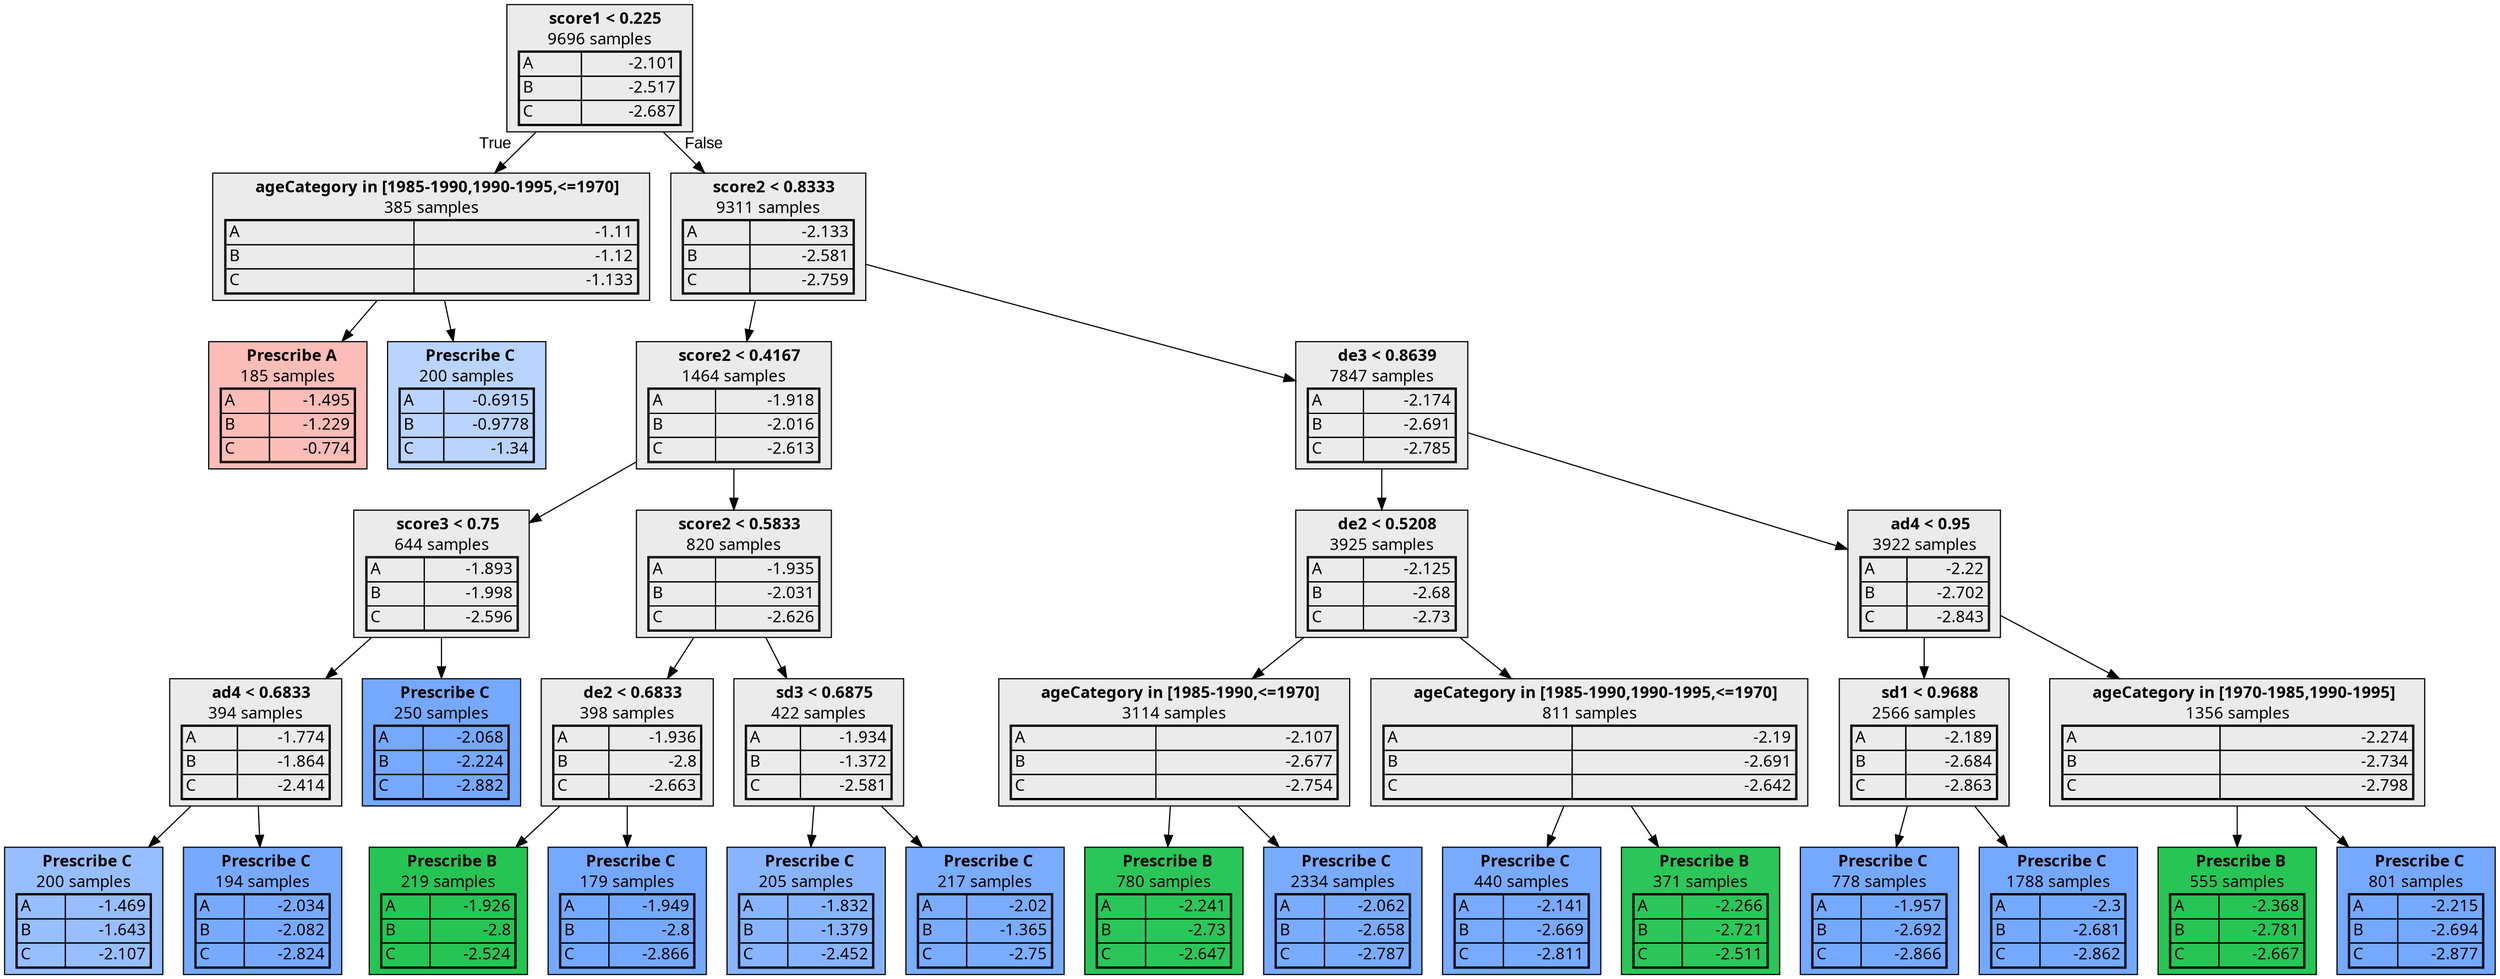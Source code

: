 digraph {
    1 [label=<  <TABLE BORDER="0" CELLPADDING="0">
      <TR>
    <TD>
      <B> score1 &lt; 0.225</B>
    </TD>
  </TR>

    <TR>
      <TD>9696 samples</TD>
    </TR>
    <TR>
  <TD>
    <TABLE CELLSPACING="0">
      
        <TR >
    <TD ALIGN="LEFT">A</TD>
    <TD ALIGN="RIGHT">-2.101</TD>
  </TR>
  <TR >
    <TD ALIGN="LEFT">B</TD>
    <TD ALIGN="RIGHT">-2.517</TD>
  </TR>
  <TR class="highlighted">
    <TD ALIGN="LEFT">C</TD>
    <TD ALIGN="RIGHT">-2.687</TD>
  </TR>

    </TABLE>
  </TD>
</TR>

  </TABLE>
>,fillcolor="#EBEBEB",shape=box,fontname="bold arial",style="filled"];
    1 -> 2 [labeldistance=2.5, labelangle=45, headlabel="True",fontname="arial"];
    1 -> 5 [labeldistance=2.5, labelangle=-45, headlabel="False",fontname="arial"];
    2 [label=<  <TABLE BORDER="0" CELLPADDING="0">
      <TR>
    <TD>
      <B> ageCategory in [1985-1990,1990-1995,&lt;=1970]</B>
    </TD>
  </TR>

    <TR>
      <TD>385 samples</TD>
    </TR>
    <TR>
  <TD>
    <TABLE CELLSPACING="0">
      
        <TR >
    <TD ALIGN="LEFT">A</TD>
    <TD ALIGN="RIGHT">-1.11</TD>
  </TR>
  <TR >
    <TD ALIGN="LEFT">B</TD>
    <TD ALIGN="RIGHT">-1.12</TD>
  </TR>
  <TR class="highlighted">
    <TD ALIGN="LEFT">C</TD>
    <TD ALIGN="RIGHT">-1.133</TD>
  </TR>

    </TABLE>
  </TD>
</TR>

  </TABLE>
>,fillcolor="#EBEBEB",shape=box,fontname="bold arial",style="filled"];
    2 -> 3;
    2 -> 4;
    3 [label=<  <TABLE BORDER="0" CELLPADDING="0">
      <TR>
    <TD>
      <B>Prescribe A</B>
    </TD>
  </TR>

    <TR>
      <TD>185 samples</TD>
    </TR>
    <TR>
  <TD>
    <TABLE CELLSPACING="0">
      
        <TR class="highlighted">
    <TD ALIGN="LEFT">A</TD>
    <TD ALIGN="RIGHT">-1.495</TD>
  </TR>
  <TR >
    <TD ALIGN="LEFT">B</TD>
    <TD ALIGN="RIGHT">-1.229</TD>
  </TR>
  <TR >
    <TD ALIGN="LEFT">C</TD>
    <TD ALIGN="RIGHT">-0.774</TD>
  </TR>

    </TABLE>
  </TD>
</TR>

  </TABLE>
>,fillcolor="#F8766D7a",shape=box,fontname="bold arial",style="filled",color=black];
    4 [label=<  <TABLE BORDER="0" CELLPADDING="0">
      <TR>
    <TD>
      <B>Prescribe C</B>
    </TD>
  </TR>

    <TR>
      <TD>200 samples</TD>
    </TR>
    <TR>
  <TD>
    <TABLE CELLSPACING="0">
      
        <TR >
    <TD ALIGN="LEFT">A</TD>
    <TD ALIGN="RIGHT">-0.6915</TD>
  </TR>
  <TR >
    <TD ALIGN="LEFT">B</TD>
    <TD ALIGN="RIGHT">-0.9778</TD>
  </TR>
  <TR class="highlighted">
    <TD ALIGN="LEFT">C</TD>
    <TD ALIGN="RIGHT">-1.34</TD>
  </TR>

    </TABLE>
  </TD>
</TR>

  </TABLE>
>,fillcolor="#619CFF6f",shape=box,fontname="bold arial",style="filled",color=black];
    5 [label=<  <TABLE BORDER="0" CELLPADDING="0">
      <TR>
    <TD>
      <B> score2 &lt; 0.8333</B>
    </TD>
  </TR>

    <TR>
      <TD>9311 samples</TD>
    </TR>
    <TR>
  <TD>
    <TABLE CELLSPACING="0">
      
        <TR >
    <TD ALIGN="LEFT">A</TD>
    <TD ALIGN="RIGHT">-2.133</TD>
  </TR>
  <TR >
    <TD ALIGN="LEFT">B</TD>
    <TD ALIGN="RIGHT">-2.581</TD>
  </TR>
  <TR class="highlighted">
    <TD ALIGN="LEFT">C</TD>
    <TD ALIGN="RIGHT">-2.759</TD>
  </TR>

    </TABLE>
  </TD>
</TR>

  </TABLE>
>,fillcolor="#EBEBEB",shape=box,fontname="bold arial",style="filled"];
    5 -> 6;
    5 -> 19;
    6 [label=<  <TABLE BORDER="0" CELLPADDING="0">
      <TR>
    <TD>
      <B> score2 &lt; 0.4167</B>
    </TD>
  </TR>

    <TR>
      <TD>1464 samples</TD>
    </TR>
    <TR>
  <TD>
    <TABLE CELLSPACING="0">
      
        <TR >
    <TD ALIGN="LEFT">A</TD>
    <TD ALIGN="RIGHT">-1.918</TD>
  </TR>
  <TR >
    <TD ALIGN="LEFT">B</TD>
    <TD ALIGN="RIGHT">-2.016</TD>
  </TR>
  <TR class="highlighted">
    <TD ALIGN="LEFT">C</TD>
    <TD ALIGN="RIGHT">-2.613</TD>
  </TR>

    </TABLE>
  </TD>
</TR>

  </TABLE>
>,fillcolor="#EBEBEB",shape=box,fontname="bold arial",style="filled"];
    6 -> 7;
    6 -> 12;
    7 [label=<  <TABLE BORDER="0" CELLPADDING="0">
      <TR>
    <TD>
      <B> score3 &lt; 0.75</B>
    </TD>
  </TR>

    <TR>
      <TD>644 samples</TD>
    </TR>
    <TR>
  <TD>
    <TABLE CELLSPACING="0">
      
        <TR >
    <TD ALIGN="LEFT">A</TD>
    <TD ALIGN="RIGHT">-1.893</TD>
  </TR>
  <TR >
    <TD ALIGN="LEFT">B</TD>
    <TD ALIGN="RIGHT">-1.998</TD>
  </TR>
  <TR class="highlighted">
    <TD ALIGN="LEFT">C</TD>
    <TD ALIGN="RIGHT">-2.596</TD>
  </TR>

    </TABLE>
  </TD>
</TR>

  </TABLE>
>,fillcolor="#EBEBEB",shape=box,fontname="bold arial",style="filled"];
    7 -> 8;
    7 -> 11;
    8 [label=<  <TABLE BORDER="0" CELLPADDING="0">
      <TR>
    <TD>
      <B> ad4 &lt; 0.6833</B>
    </TD>
  </TR>

    <TR>
      <TD>394 samples</TD>
    </TR>
    <TR>
  <TD>
    <TABLE CELLSPACING="0">
      
        <TR >
    <TD ALIGN="LEFT">A</TD>
    <TD ALIGN="RIGHT">-1.774</TD>
  </TR>
  <TR >
    <TD ALIGN="LEFT">B</TD>
    <TD ALIGN="RIGHT">-1.864</TD>
  </TR>
  <TR class="highlighted">
    <TD ALIGN="LEFT">C</TD>
    <TD ALIGN="RIGHT">-2.414</TD>
  </TR>

    </TABLE>
  </TD>
</TR>

  </TABLE>
>,fillcolor="#EBEBEB",shape=box,fontname="bold arial",style="filled"];
    8 -> 9;
    8 -> 10;
    9 [label=<  <TABLE BORDER="0" CELLPADDING="0">
      <TR>
    <TD>
      <B>Prescribe C</B>
    </TD>
  </TR>

    <TR>
      <TD>200 samples</TD>
    </TR>
    <TR>
  <TD>
    <TABLE CELLSPACING="0">
      
        <TR >
    <TD ALIGN="LEFT">A</TD>
    <TD ALIGN="RIGHT">-1.469</TD>
  </TR>
  <TR >
    <TD ALIGN="LEFT">B</TD>
    <TD ALIGN="RIGHT">-1.643</TD>
  </TR>
  <TR class="highlighted">
    <TD ALIGN="LEFT">C</TD>
    <TD ALIGN="RIGHT">-2.107</TD>
  </TR>

    </TABLE>
  </TD>
</TR>

  </TABLE>
>,fillcolor="#619CFFa7",shape=box,fontname="bold arial",style="filled",color=black];
    10 [label=<  <TABLE BORDER="0" CELLPADDING="0">
      <TR>
    <TD>
      <B>Prescribe C</B>
    </TD>
  </TR>

    <TR>
      <TD>194 samples</TD>
    </TR>
    <TR>
  <TD>
    <TABLE CELLSPACING="0">
      
        <TR >
    <TD ALIGN="LEFT">A</TD>
    <TD ALIGN="RIGHT">-2.034</TD>
  </TR>
  <TR >
    <TD ALIGN="LEFT">B</TD>
    <TD ALIGN="RIGHT">-2.082</TD>
  </TR>
  <TR class="highlighted">
    <TD ALIGN="LEFT">C</TD>
    <TD ALIGN="RIGHT">-2.824</TD>
  </TR>

    </TABLE>
  </TD>
</TR>

  </TABLE>
>,fillcolor="#619CFFdb",shape=box,fontname="bold arial",style="filled",color=black];
    11 [label=<  <TABLE BORDER="0" CELLPADDING="0">
      <TR>
    <TD>
      <B>Prescribe C</B>
    </TD>
  </TR>

    <TR>
      <TD>250 samples</TD>
    </TR>
    <TR>
  <TD>
    <TABLE CELLSPACING="0">
      
        <TR >
    <TD ALIGN="LEFT">A</TD>
    <TD ALIGN="RIGHT">-2.068</TD>
  </TR>
  <TR >
    <TD ALIGN="LEFT">B</TD>
    <TD ALIGN="RIGHT">-2.224</TD>
  </TR>
  <TR class="highlighted">
    <TD ALIGN="LEFT">C</TD>
    <TD ALIGN="RIGHT">-2.882</TD>
  </TR>

    </TABLE>
  </TD>
</TR>

  </TABLE>
>,fillcolor="#619CFFdf",shape=box,fontname="bold arial",style="filled",color=black];
    12 [label=<  <TABLE BORDER="0" CELLPADDING="0">
      <TR>
    <TD>
      <B> score2 &lt; 0.5833</B>
    </TD>
  </TR>

    <TR>
      <TD>820 samples</TD>
    </TR>
    <TR>
  <TD>
    <TABLE CELLSPACING="0">
      
        <TR >
    <TD ALIGN="LEFT">A</TD>
    <TD ALIGN="RIGHT">-1.935</TD>
  </TR>
  <TR >
    <TD ALIGN="LEFT">B</TD>
    <TD ALIGN="RIGHT">-2.031</TD>
  </TR>
  <TR class="highlighted">
    <TD ALIGN="LEFT">C</TD>
    <TD ALIGN="RIGHT">-2.626</TD>
  </TR>

    </TABLE>
  </TD>
</TR>

  </TABLE>
>,fillcolor="#EBEBEB",shape=box,fontname="bold arial",style="filled"];
    12 -> 13;
    12 -> 16;
    13 [label=<  <TABLE BORDER="0" CELLPADDING="0">
      <TR>
    <TD>
      <B> de2 &lt; 0.6833</B>
    </TD>
  </TR>

    <TR>
      <TD>398 samples</TD>
    </TR>
    <TR>
  <TD>
    <TABLE CELLSPACING="0">
      
        <TR >
    <TD ALIGN="LEFT">A</TD>
    <TD ALIGN="RIGHT">-1.936</TD>
  </TR>
  <TR class="highlighted">
    <TD ALIGN="LEFT">B</TD>
    <TD ALIGN="RIGHT">-2.8</TD>
  </TR>
  <TR >
    <TD ALIGN="LEFT">C</TD>
    <TD ALIGN="RIGHT">-2.663</TD>
  </TR>

    </TABLE>
  </TD>
</TR>

  </TABLE>
>,fillcolor="#EBEBEB",shape=box,fontname="bold arial",style="filled"];
    13 -> 14;
    13 -> 15;
    14 [label=<  <TABLE BORDER="0" CELLPADDING="0">
      <TR>
    <TD>
      <B>Prescribe B</B>
    </TD>
  </TR>

    <TR>
      <TD>219 samples</TD>
    </TR>
    <TR>
  <TD>
    <TABLE CELLSPACING="0">
      
        <TR >
    <TD ALIGN="LEFT">A</TD>
    <TD ALIGN="RIGHT">-1.926</TD>
  </TR>
  <TR class="highlighted">
    <TD ALIGN="LEFT">B</TD>
    <TD ALIGN="RIGHT">-2.8</TD>
  </TR>
  <TR >
    <TD ALIGN="LEFT">C</TD>
    <TD ALIGN="RIGHT">-2.524</TD>
  </TR>

    </TABLE>
  </TD>
</TR>

  </TABLE>
>,fillcolor="#00BA38d9",shape=box,fontname="bold arial",style="filled",color=black];
    15 [label=<  <TABLE BORDER="0" CELLPADDING="0">
      <TR>
    <TD>
      <B>Prescribe C</B>
    </TD>
  </TR>

    <TR>
      <TD>179 samples</TD>
    </TR>
    <TR>
  <TD>
    <TABLE CELLSPACING="0">
      
        <TR >
    <TD ALIGN="LEFT">A</TD>
    <TD ALIGN="RIGHT">-1.949</TD>
  </TR>
  <TR >
    <TD ALIGN="LEFT">B</TD>
    <TD ALIGN="RIGHT">-2.8</TD>
  </TR>
  <TR class="highlighted">
    <TD ALIGN="LEFT">C</TD>
    <TD ALIGN="RIGHT">-2.866</TD>
  </TR>

    </TABLE>
  </TD>
</TR>

  </TABLE>
>,fillcolor="#619CFFde",shape=box,fontname="bold arial",style="filled",color=black];
    16 [label=<  <TABLE BORDER="0" CELLPADDING="0">
      <TR>
    <TD>
      <B> sd3 &lt; 0.6875</B>
    </TD>
  </TR>

    <TR>
      <TD>422 samples</TD>
    </TR>
    <TR>
  <TD>
    <TABLE CELLSPACING="0">
      
        <TR >
    <TD ALIGN="LEFT">A</TD>
    <TD ALIGN="RIGHT">-1.934</TD>
  </TR>
  <TR >
    <TD ALIGN="LEFT">B</TD>
    <TD ALIGN="RIGHT">-1.372</TD>
  </TR>
  <TR class="highlighted">
    <TD ALIGN="LEFT">C</TD>
    <TD ALIGN="RIGHT">-2.581</TD>
  </TR>

    </TABLE>
  </TD>
</TR>

  </TABLE>
>,fillcolor="#EBEBEB",shape=box,fontname="bold arial",style="filled"];
    16 -> 17;
    16 -> 18;
    17 [label=<  <TABLE BORDER="0" CELLPADDING="0">
      <TR>
    <TD>
      <B>Prescribe C</B>
    </TD>
  </TR>

    <TR>
      <TD>205 samples</TD>
    </TR>
    <TR>
  <TD>
    <TABLE CELLSPACING="0">
      
        <TR >
    <TD ALIGN="LEFT">A</TD>
    <TD ALIGN="RIGHT">-1.832</TD>
  </TR>
  <TR >
    <TD ALIGN="LEFT">B</TD>
    <TD ALIGN="RIGHT">-1.379</TD>
  </TR>
  <TR class="highlighted">
    <TD ALIGN="LEFT">C</TD>
    <TD ALIGN="RIGHT">-2.452</TD>
  </TR>

    </TABLE>
  </TD>
</TR>

  </TABLE>
>,fillcolor="#619CFFc0",shape=box,fontname="bold arial",style="filled",color=black];
    18 [label=<  <TABLE BORDER="0" CELLPADDING="0">
      <TR>
    <TD>
      <B>Prescribe C</B>
    </TD>
  </TR>

    <TR>
      <TD>217 samples</TD>
    </TR>
    <TR>
  <TD>
    <TABLE CELLSPACING="0">
      
        <TR >
    <TD ALIGN="LEFT">A</TD>
    <TD ALIGN="RIGHT">-2.02</TD>
  </TR>
  <TR >
    <TD ALIGN="LEFT">B</TD>
    <TD ALIGN="RIGHT">-1.365</TD>
  </TR>
  <TR class="highlighted">
    <TD ALIGN="LEFT">C</TD>
    <TD ALIGN="RIGHT">-2.75</TD>
  </TR>

    </TABLE>
  </TD>
</TR>

  </TABLE>
>,fillcolor="#619CFFd6",shape=box,fontname="bold arial",style="filled",color=black];
    19 [label=<  <TABLE BORDER="0" CELLPADDING="0">
      <TR>
    <TD>
      <B> de3 &lt; 0.8639</B>
    </TD>
  </TR>

    <TR>
      <TD>7847 samples</TD>
    </TR>
    <TR>
  <TD>
    <TABLE CELLSPACING="0">
      
        <TR >
    <TD ALIGN="LEFT">A</TD>
    <TD ALIGN="RIGHT">-2.174</TD>
  </TR>
  <TR >
    <TD ALIGN="LEFT">B</TD>
    <TD ALIGN="RIGHT">-2.691</TD>
  </TR>
  <TR class="highlighted">
    <TD ALIGN="LEFT">C</TD>
    <TD ALIGN="RIGHT">-2.785</TD>
  </TR>

    </TABLE>
  </TD>
</TR>

  </TABLE>
>,fillcolor="#EBEBEB",shape=box,fontname="bold arial",style="filled"];
    19 -> 20;
    19 -> 27;
    20 [label=<  <TABLE BORDER="0" CELLPADDING="0">
      <TR>
    <TD>
      <B> de2 &lt; 0.5208</B>
    </TD>
  </TR>

    <TR>
      <TD>3925 samples</TD>
    </TR>
    <TR>
  <TD>
    <TABLE CELLSPACING="0">
      
        <TR >
    <TD ALIGN="LEFT">A</TD>
    <TD ALIGN="RIGHT">-2.125</TD>
  </TR>
  <TR >
    <TD ALIGN="LEFT">B</TD>
    <TD ALIGN="RIGHT">-2.68</TD>
  </TR>
  <TR class="highlighted">
    <TD ALIGN="LEFT">C</TD>
    <TD ALIGN="RIGHT">-2.73</TD>
  </TR>

    </TABLE>
  </TD>
</TR>

  </TABLE>
>,fillcolor="#EBEBEB",shape=box,fontname="bold arial",style="filled"];
    20 -> 21;
    20 -> 24;
    21 [label=<  <TABLE BORDER="0" CELLPADDING="0">
      <TR>
    <TD>
      <B> ageCategory in [1985-1990,&lt;=1970]</B>
    </TD>
  </TR>

    <TR>
      <TD>3114 samples</TD>
    </TR>
    <TR>
  <TD>
    <TABLE CELLSPACING="0">
      
        <TR >
    <TD ALIGN="LEFT">A</TD>
    <TD ALIGN="RIGHT">-2.107</TD>
  </TR>
  <TR >
    <TD ALIGN="LEFT">B</TD>
    <TD ALIGN="RIGHT">-2.677</TD>
  </TR>
  <TR class="highlighted">
    <TD ALIGN="LEFT">C</TD>
    <TD ALIGN="RIGHT">-2.754</TD>
  </TR>

    </TABLE>
  </TD>
</TR>

  </TABLE>
>,fillcolor="#EBEBEB",shape=box,fontname="bold arial",style="filled"];
    21 -> 22;
    21 -> 23;
    22 [label=<  <TABLE BORDER="0" CELLPADDING="0">
      <TR>
    <TD>
      <B>Prescribe B</B>
    </TD>
  </TR>

    <TR>
      <TD>780 samples</TD>
    </TR>
    <TR>
  <TD>
    <TABLE CELLSPACING="0">
      
        <TR >
    <TD ALIGN="LEFT">A</TD>
    <TD ALIGN="RIGHT">-2.241</TD>
  </TR>
  <TR class="highlighted">
    <TD ALIGN="LEFT">B</TD>
    <TD ALIGN="RIGHT">-2.73</TD>
  </TR>
  <TR >
    <TD ALIGN="LEFT">C</TD>
    <TD ALIGN="RIGHT">-2.647</TD>
  </TR>

    </TABLE>
  </TD>
</TR>

  </TABLE>
>,fillcolor="#00BA38d4",shape=box,fontname="bold arial",style="filled",color=black];
    23 [label=<  <TABLE BORDER="0" CELLPADDING="0">
      <TR>
    <TD>
      <B>Prescribe C</B>
    </TD>
  </TR>

    <TR>
      <TD>2334 samples</TD>
    </TR>
    <TR>
  <TD>
    <TABLE CELLSPACING="0">
      
        <TR >
    <TD ALIGN="LEFT">A</TD>
    <TD ALIGN="RIGHT">-2.062</TD>
  </TR>
  <TR >
    <TD ALIGN="LEFT">B</TD>
    <TD ALIGN="RIGHT">-2.658</TD>
  </TR>
  <TR class="highlighted">
    <TD ALIGN="LEFT">C</TD>
    <TD ALIGN="RIGHT">-2.787</TD>
  </TR>

    </TABLE>
  </TD>
</TR>

  </TABLE>
>,fillcolor="#619CFFd8",shape=box,fontname="bold arial",style="filled",color=black];
    24 [label=<  <TABLE BORDER="0" CELLPADDING="0">
      <TR>
    <TD>
      <B> ageCategory in [1985-1990,1990-1995,&lt;=1970]</B>
    </TD>
  </TR>

    <TR>
      <TD>811 samples</TD>
    </TR>
    <TR>
  <TD>
    <TABLE CELLSPACING="0">
      
        <TR >
    <TD ALIGN="LEFT">A</TD>
    <TD ALIGN="RIGHT">-2.19</TD>
  </TR>
  <TR class="highlighted">
    <TD ALIGN="LEFT">B</TD>
    <TD ALIGN="RIGHT">-2.691</TD>
  </TR>
  <TR >
    <TD ALIGN="LEFT">C</TD>
    <TD ALIGN="RIGHT">-2.642</TD>
  </TR>

    </TABLE>
  </TD>
</TR>

  </TABLE>
>,fillcolor="#EBEBEB",shape=box,fontname="bold arial",style="filled"];
    24 -> 25;
    24 -> 26;
    25 [label=<  <TABLE BORDER="0" CELLPADDING="0">
      <TR>
    <TD>
      <B>Prescribe C</B>
    </TD>
  </TR>

    <TR>
      <TD>440 samples</TD>
    </TR>
    <TR>
  <TD>
    <TABLE CELLSPACING="0">
      
        <TR >
    <TD ALIGN="LEFT">A</TD>
    <TD ALIGN="RIGHT">-2.141</TD>
  </TR>
  <TR >
    <TD ALIGN="LEFT">B</TD>
    <TD ALIGN="RIGHT">-2.669</TD>
  </TR>
  <TR class="highlighted">
    <TD ALIGN="LEFT">C</TD>
    <TD ALIGN="RIGHT">-2.811</TD>
  </TR>

    </TABLE>
  </TD>
</TR>

  </TABLE>
>,fillcolor="#619CFFda",shape=box,fontname="bold arial",style="filled",color=black];
    26 [label=<  <TABLE BORDER="0" CELLPADDING="0">
      <TR>
    <TD>
      <B>Prescribe B</B>
    </TD>
  </TR>

    <TR>
      <TD>371 samples</TD>
    </TR>
    <TR>
  <TD>
    <TABLE CELLSPACING="0">
      
        <TR >
    <TD ALIGN="LEFT">A</TD>
    <TD ALIGN="RIGHT">-2.266</TD>
  </TR>
  <TR class="highlighted">
    <TD ALIGN="LEFT">B</TD>
    <TD ALIGN="RIGHT">-2.721</TD>
  </TR>
  <TR >
    <TD ALIGN="LEFT">C</TD>
    <TD ALIGN="RIGHT">-2.511</TD>
  </TR>

    </TABLE>
  </TD>
</TR>

  </TABLE>
>,fillcolor="#00BA38d3",shape=box,fontname="bold arial",style="filled",color=black];
    27 [label=<  <TABLE BORDER="0" CELLPADDING="0">
      <TR>
    <TD>
      <B> ad4 &lt; 0.95</B>
    </TD>
  </TR>

    <TR>
      <TD>3922 samples</TD>
    </TR>
    <TR>
  <TD>
    <TABLE CELLSPACING="0">
      
        <TR >
    <TD ALIGN="LEFT">A</TD>
    <TD ALIGN="RIGHT">-2.22</TD>
  </TR>
  <TR >
    <TD ALIGN="LEFT">B</TD>
    <TD ALIGN="RIGHT">-2.702</TD>
  </TR>
  <TR class="highlighted">
    <TD ALIGN="LEFT">C</TD>
    <TD ALIGN="RIGHT">-2.843</TD>
  </TR>

    </TABLE>
  </TD>
</TR>

  </TABLE>
>,fillcolor="#EBEBEB",shape=box,fontname="bold arial",style="filled"];
    27 -> 28;
    27 -> 31;
    28 [label=<  <TABLE BORDER="0" CELLPADDING="0">
      <TR>
    <TD>
      <B> sd1 &lt; 0.9688</B>
    </TD>
  </TR>

    <TR>
      <TD>2566 samples</TD>
    </TR>
    <TR>
  <TD>
    <TABLE CELLSPACING="0">
      
        <TR >
    <TD ALIGN="LEFT">A</TD>
    <TD ALIGN="RIGHT">-2.189</TD>
  </TR>
  <TR >
    <TD ALIGN="LEFT">B</TD>
    <TD ALIGN="RIGHT">-2.684</TD>
  </TR>
  <TR class="highlighted">
    <TD ALIGN="LEFT">C</TD>
    <TD ALIGN="RIGHT">-2.863</TD>
  </TR>

    </TABLE>
  </TD>
</TR>

  </TABLE>
>,fillcolor="#EBEBEB",shape=box,fontname="bold arial",style="filled"];
    28 -> 29;
    28 -> 30;
    29 [label=<  <TABLE BORDER="0" CELLPADDING="0">
      <TR>
    <TD>
      <B>Prescribe C</B>
    </TD>
  </TR>

    <TR>
      <TD>778 samples</TD>
    </TR>
    <TR>
  <TD>
    <TABLE CELLSPACING="0">
      
        <TR >
    <TD ALIGN="LEFT">A</TD>
    <TD ALIGN="RIGHT">-1.957</TD>
  </TR>
  <TR >
    <TD ALIGN="LEFT">B</TD>
    <TD ALIGN="RIGHT">-2.692</TD>
  </TR>
  <TR class="highlighted">
    <TD ALIGN="LEFT">C</TD>
    <TD ALIGN="RIGHT">-2.866</TD>
  </TR>

    </TABLE>
  </TD>
</TR>

  </TABLE>
>,fillcolor="#619CFFde",shape=box,fontname="bold arial",style="filled",color=black];
    30 [label=<  <TABLE BORDER="0" CELLPADDING="0">
      <TR>
    <TD>
      <B>Prescribe C</B>
    </TD>
  </TR>

    <TR>
      <TD>1788 samples</TD>
    </TR>
    <TR>
  <TD>
    <TABLE CELLSPACING="0">
      
        <TR >
    <TD ALIGN="LEFT">A</TD>
    <TD ALIGN="RIGHT">-2.3</TD>
  </TR>
  <TR >
    <TD ALIGN="LEFT">B</TD>
    <TD ALIGN="RIGHT">-2.681</TD>
  </TR>
  <TR class="highlighted">
    <TD ALIGN="LEFT">C</TD>
    <TD ALIGN="RIGHT">-2.862</TD>
  </TR>

    </TABLE>
  </TD>
</TR>

  </TABLE>
>,fillcolor="#619CFFde",shape=box,fontname="bold arial",style="filled",color=black];
    31 [label=<  <TABLE BORDER="0" CELLPADDING="0">
      <TR>
    <TD>
      <B> ageCategory in [1970-1985,1990-1995]</B>
    </TD>
  </TR>

    <TR>
      <TD>1356 samples</TD>
    </TR>
    <TR>
  <TD>
    <TABLE CELLSPACING="0">
      
        <TR >
    <TD ALIGN="LEFT">A</TD>
    <TD ALIGN="RIGHT">-2.274</TD>
  </TR>
  <TR >
    <TD ALIGN="LEFT">B</TD>
    <TD ALIGN="RIGHT">-2.734</TD>
  </TR>
  <TR class="highlighted">
    <TD ALIGN="LEFT">C</TD>
    <TD ALIGN="RIGHT">-2.798</TD>
  </TR>

    </TABLE>
  </TD>
</TR>

  </TABLE>
>,fillcolor="#EBEBEB",shape=box,fontname="bold arial",style="filled"];
    31 -> 32;
    31 -> 33;
    32 [label=<  <TABLE BORDER="0" CELLPADDING="0">
      <TR>
    <TD>
      <B>Prescribe B</B>
    </TD>
  </TR>

    <TR>
      <TD>555 samples</TD>
    </TR>
    <TR>
  <TD>
    <TABLE CELLSPACING="0">
      
        <TR >
    <TD ALIGN="LEFT">A</TD>
    <TD ALIGN="RIGHT">-2.368</TD>
  </TR>
  <TR class="highlighted">
    <TD ALIGN="LEFT">B</TD>
    <TD ALIGN="RIGHT">-2.781</TD>
  </TR>
  <TR >
    <TD ALIGN="LEFT">C</TD>
    <TD ALIGN="RIGHT">-2.667</TD>
  </TR>

    </TABLE>
  </TD>
</TR>

  </TABLE>
>,fillcolor="#00BA38d8",shape=box,fontname="bold arial",style="filled",color=black];
    33 [label=<  <TABLE BORDER="0" CELLPADDING="0">
      <TR>
    <TD>
      <B>Prescribe C</B>
    </TD>
  </TR>

    <TR>
      <TD>801 samples</TD>
    </TR>
    <TR>
  <TD>
    <TABLE CELLSPACING="0">
      
        <TR >
    <TD ALIGN="LEFT">A</TD>
    <TD ALIGN="RIGHT">-2.215</TD>
  </TR>
  <TR >
    <TD ALIGN="LEFT">B</TD>
    <TD ALIGN="RIGHT">-2.694</TD>
  </TR>
  <TR class="highlighted">
    <TD ALIGN="LEFT">C</TD>
    <TD ALIGN="RIGHT">-2.877</TD>
  </TR>

    </TABLE>
  </TD>
</TR>

  </TABLE>
>,fillcolor="#619CFFdf",shape=box,fontname="bold arial",style="filled",color=black];
}
